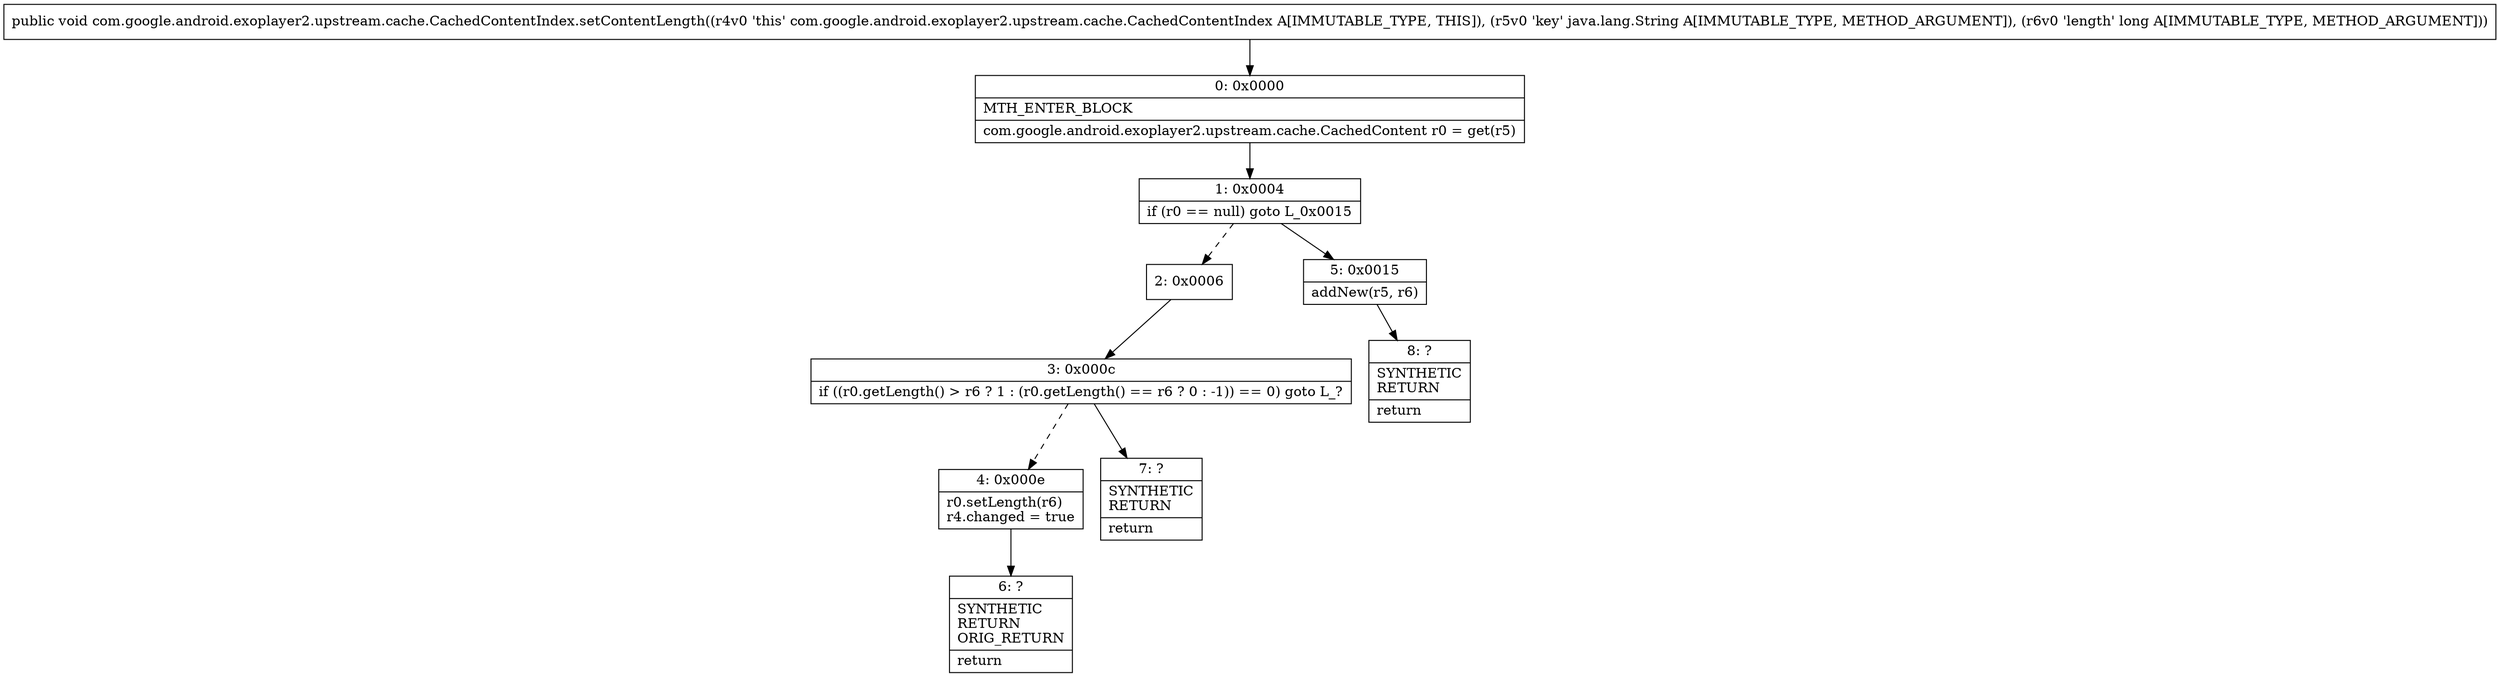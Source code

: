 digraph "CFG forcom.google.android.exoplayer2.upstream.cache.CachedContentIndex.setContentLength(Ljava\/lang\/String;J)V" {
Node_0 [shape=record,label="{0\:\ 0x0000|MTH_ENTER_BLOCK\l|com.google.android.exoplayer2.upstream.cache.CachedContent r0 = get(r5)\l}"];
Node_1 [shape=record,label="{1\:\ 0x0004|if (r0 == null) goto L_0x0015\l}"];
Node_2 [shape=record,label="{2\:\ 0x0006}"];
Node_3 [shape=record,label="{3\:\ 0x000c|if ((r0.getLength() \> r6 ? 1 : (r0.getLength() == r6 ? 0 : \-1)) == 0) goto L_?\l}"];
Node_4 [shape=record,label="{4\:\ 0x000e|r0.setLength(r6)\lr4.changed = true\l}"];
Node_5 [shape=record,label="{5\:\ 0x0015|addNew(r5, r6)\l}"];
Node_6 [shape=record,label="{6\:\ ?|SYNTHETIC\lRETURN\lORIG_RETURN\l|return\l}"];
Node_7 [shape=record,label="{7\:\ ?|SYNTHETIC\lRETURN\l|return\l}"];
Node_8 [shape=record,label="{8\:\ ?|SYNTHETIC\lRETURN\l|return\l}"];
MethodNode[shape=record,label="{public void com.google.android.exoplayer2.upstream.cache.CachedContentIndex.setContentLength((r4v0 'this' com.google.android.exoplayer2.upstream.cache.CachedContentIndex A[IMMUTABLE_TYPE, THIS]), (r5v0 'key' java.lang.String A[IMMUTABLE_TYPE, METHOD_ARGUMENT]), (r6v0 'length' long A[IMMUTABLE_TYPE, METHOD_ARGUMENT])) }"];
MethodNode -> Node_0;
Node_0 -> Node_1;
Node_1 -> Node_2[style=dashed];
Node_1 -> Node_5;
Node_2 -> Node_3;
Node_3 -> Node_4[style=dashed];
Node_3 -> Node_7;
Node_4 -> Node_6;
Node_5 -> Node_8;
}

